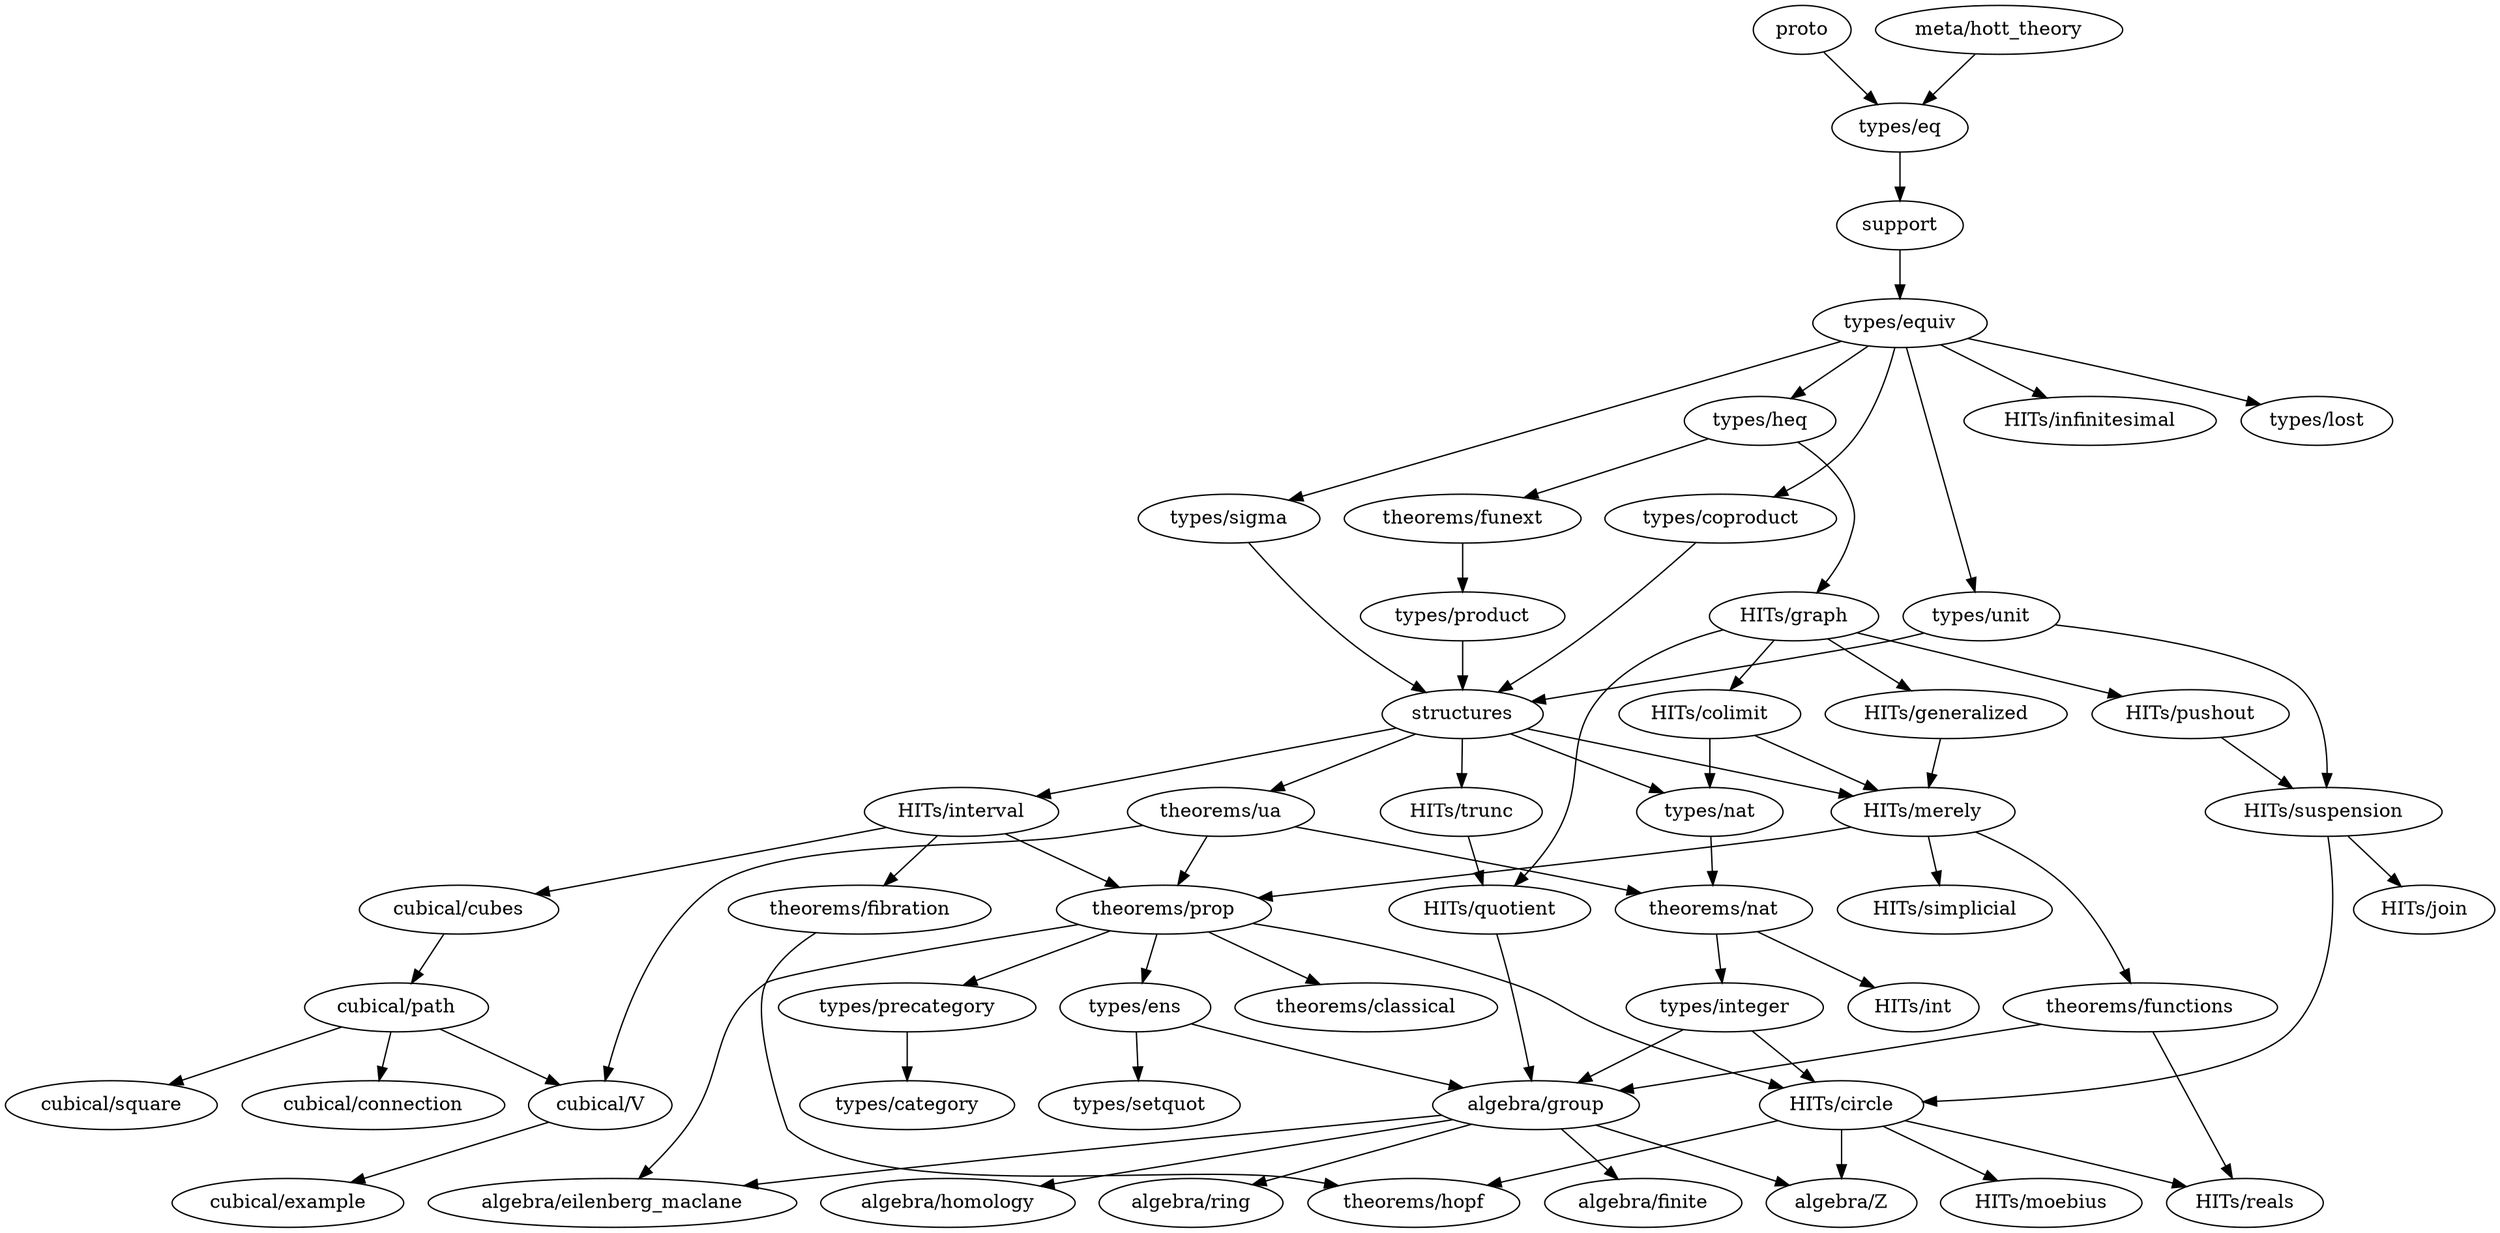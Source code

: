 digraph dependency_map {
  proto -> "types/eq"
  "meta/hott_theory" -> "types/eq"
  support -> "types/equiv"
  structures -> {
    "HITs/interval",
    "HITs/merely",
    "HITs/trunc",
    "types/nat",
    "theorems/ua"
  }

  subgraph algebra {
    "algebra/eilenberg_maclane"
    "algebra/finite"
    "algebra/group" -> {
      "algebra/eilenberg_maclane",
      "algebra/finite",
      "algebra/homology",
      "algebra/ring",
      "algebra/Z"
    }
    "algebra/homology"
    "algebra/ring"
    "algebra/Z"
  }

  subgraph types {
    "types/category"
    "types/coproduct" -> { structures }
    "types/eq" -> { support }
    "types/ens" -> { "algebra/group", "types/setquot" }
    "types/equiv" -> {
      "types/heq",
      "HITs/infinitesimal",
      "types/coproduct",
      "types/lost",
      "types/unit",
      "types/sigma"
    }
    "types/heq" -> {
      "HITs/graph", "theorems/funext"
    }
    "types/integer" -> {
      "algebra/group",
      "HITs/circle"
    }
    "types/lost"
    "types/nat" -> { "theorems/nat" }
    "types/precategory" -> { "types/category" }
    "types/product" -> { structures }
    "types/setquot"
    "types/sigma" -> { structures }
    "types/unit" -> { structures, "HITs/suspension" }
  }

  subgraph HITs {
    "HITs/circle" -> {
      "algebra/Z",
      "theorems/hopf",
      "HITs/moebius",
      "HITs/reals"
    }
    "HITs/colimit" -> { "HITs/merely", "types/nat" }
    "HITs/generalized" -> "HITs/merely"
    "HITs/graph" -> {
      "HITs/colimit",
      "HITs/generalized",
      "HITs/pushout",
      "HITs/quotient"
    }
    "HITs/infinitesimal"
    "HITs/interval" -> {
      "cubical/cubes",
      "theorems/prop",
      "theorems/fibration"
    }
    "HITs/join"
    "HITs/merely" -> {
      "theorems/prop",
      "HITs/simplicial",
      "theorems/functions"
    }
    "HITs/moebius"
    "HITs/pushout" -> {
      "HITs/suspension"
    }
    "HITs/quotient" -> { "algebra/group" }
    "HITs/reals"
    "HITs/simplicial"
    "HITs/suspension" -> { "HITs/circle", "HITs/join" }
    "HITs/trunc" -> { "HITs/quotient" }
  }

  subgraph cubical {
    "cubical/connection"
    "cubical/cubes" -> "cubical/path"
    "cubical/example"
    "cubical/path" -> {
      "cubical/square",
      "cubical/V",
      "cubical/connection"
    }
    "cubical/square"
    "cubical/V" -> { "cubical/example" }
  }

  subgraph theorems {
    "theorems/classical"
    "theorems/fibration" -> { "theorems/hopf" }
    "theorems/functions" -> { "HITs/reals", "algebra/group" }
    "theorems/funext" -> { "types/product" }
    "theorems/hopf"
    "theorems/nat" -> { "HITs/int", "types/integer" }
    "theorems/prop" -> {
      "algebra/eilenberg_maclane",
      "HITs/circle",
      "types/ens",
      "types/precategory",
      "theorems/classical"
    }
    "theorems/ua" -> {
      "theorems/nat",
      "theorems/prop",
      "cubical/V"
    }
  }
}